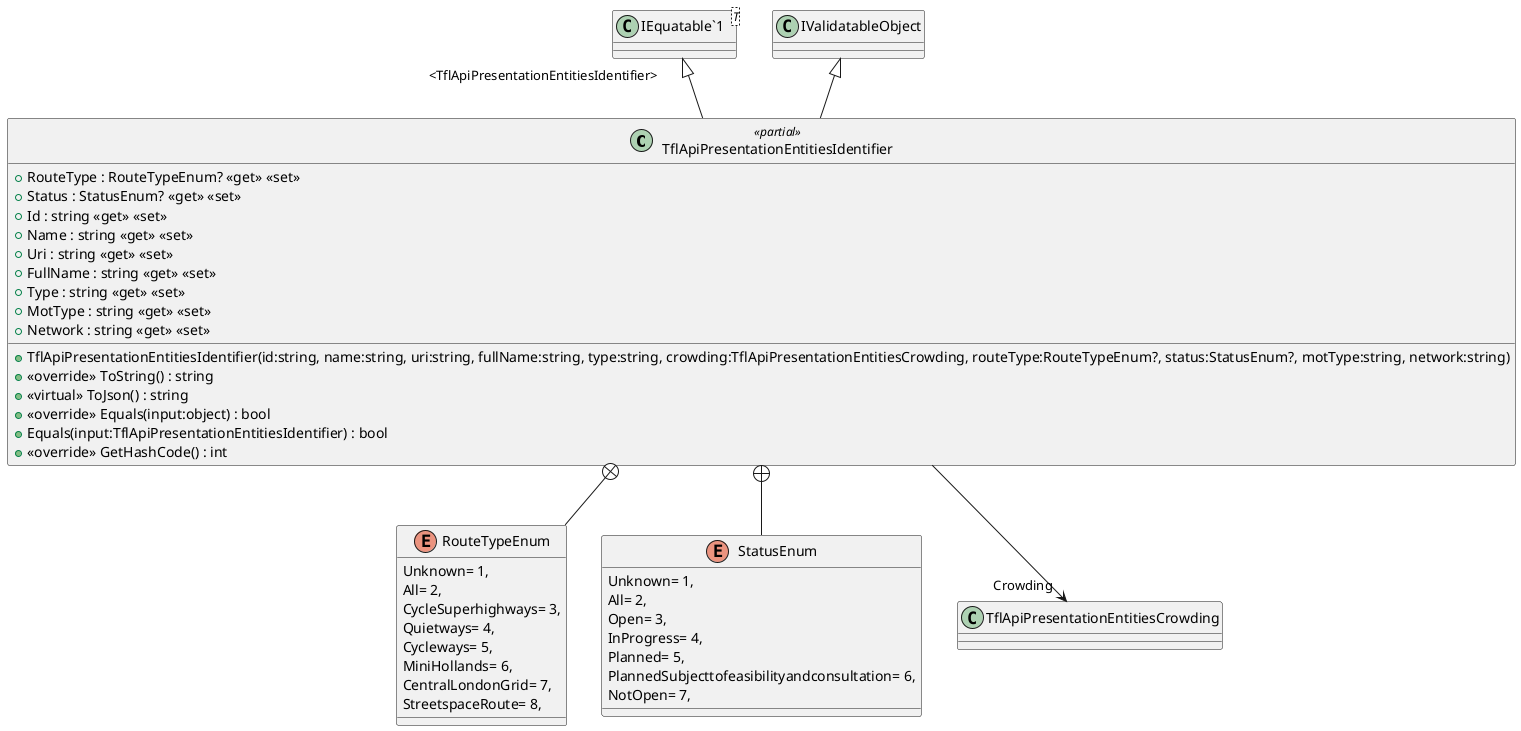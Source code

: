@startuml
class TflApiPresentationEntitiesIdentifier <<partial>> {
    + RouteType : RouteTypeEnum? <<get>> <<set>>
    + Status : StatusEnum? <<get>> <<set>>
    + TflApiPresentationEntitiesIdentifier(id:string, name:string, uri:string, fullName:string, type:string, crowding:TflApiPresentationEntitiesCrowding, routeType:RouteTypeEnum?, status:StatusEnum?, motType:string, network:string)
    + Id : string <<get>> <<set>>
    + Name : string <<get>> <<set>>
    + Uri : string <<get>> <<set>>
    + FullName : string <<get>> <<set>>
    + Type : string <<get>> <<set>>
    + MotType : string <<get>> <<set>>
    + Network : string <<get>> <<set>>
    + <<override>> ToString() : string
    + <<virtual>> ToJson() : string
    + <<override>> Equals(input:object) : bool
    + Equals(input:TflApiPresentationEntitiesIdentifier) : bool
    + <<override>> GetHashCode() : int
}
class "IEquatable`1"<T> {
}
enum RouteTypeEnum {
    Unknown= 1,
    All= 2,
    CycleSuperhighways= 3,
    Quietways= 4,
    Cycleways= 5,
    MiniHollands= 6,
    CentralLondonGrid= 7,
    StreetspaceRoute= 8,
}
enum StatusEnum {
    Unknown= 1,
    All= 2,
    Open= 3,
    InProgress= 4,
    Planned= 5,
    PlannedSubjecttofeasibilityandconsultation= 6,
    NotOpen= 7,
}
"IEquatable`1" "<TflApiPresentationEntitiesIdentifier>" <|-- TflApiPresentationEntitiesIdentifier
IValidatableObject <|-- TflApiPresentationEntitiesIdentifier
TflApiPresentationEntitiesIdentifier --> "Crowding" TflApiPresentationEntitiesCrowding
TflApiPresentationEntitiesIdentifier +-- RouteTypeEnum
TflApiPresentationEntitiesIdentifier +-- StatusEnum
@enduml
